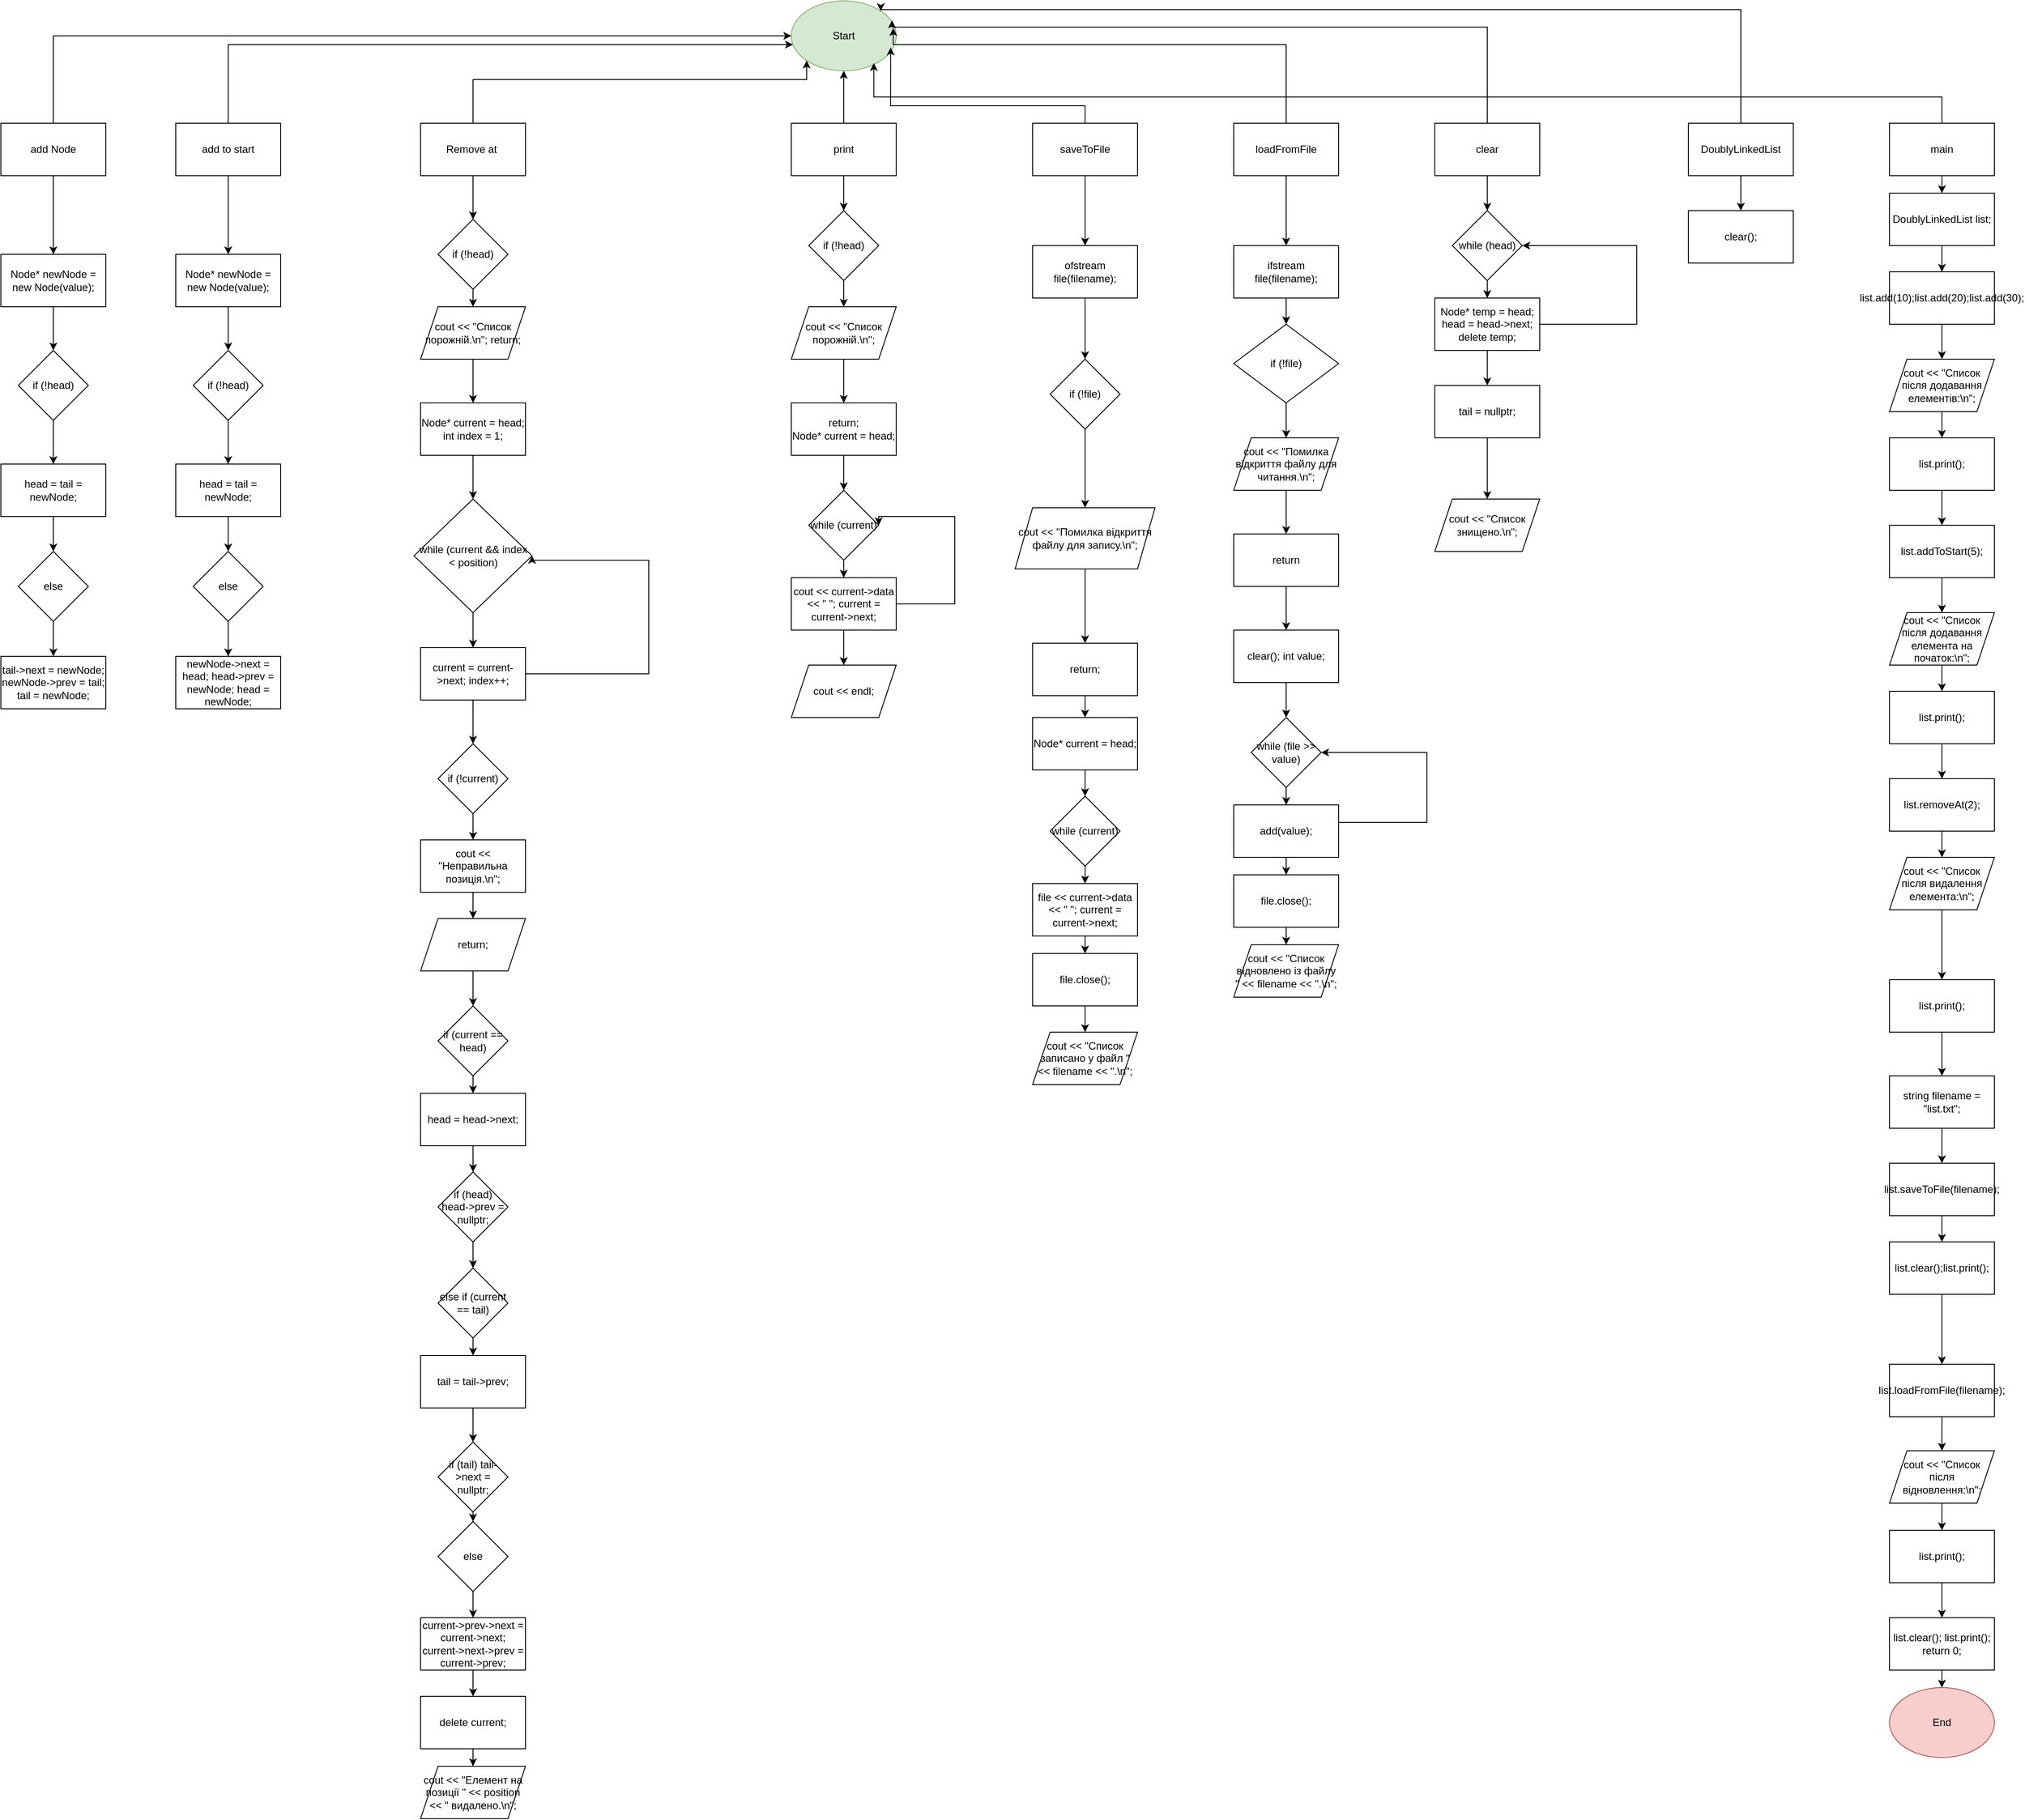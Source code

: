 <mxfile version="24.9.3">
  <diagram name="Сторінка-1" id="UqFTZzpof9U2s9OJ7_Gb">
    <mxGraphModel grid="1" page="1" gridSize="10" guides="1" tooltips="1" connect="1" arrows="1" fold="1" pageScale="1" pageWidth="827" pageHeight="1169" math="0" shadow="0">
      <root>
        <mxCell id="0" />
        <mxCell id="1" parent="0" />
        <mxCell id="x12RH8SHtcMwsiA16HWb-1" value="Start" style="ellipse;whiteSpace=wrap;html=1;fillColor=#d5e8d4;strokeColor=#82b366;" vertex="1" parent="1">
          <mxGeometry x="354" y="-5820" width="120" height="80" as="geometry" />
        </mxCell>
        <mxCell id="x12RH8SHtcMwsiA16HWb-3" style="edgeStyle=orthogonalEdgeStyle;rounded=0;orthogonalLoop=1;jettySize=auto;html=1;" edge="1" parent="1" source="x12RH8SHtcMwsiA16HWb-2" target="x12RH8SHtcMwsiA16HWb-4">
          <mxGeometry relative="1" as="geometry">
            <mxPoint x="-490" y="-5500" as="targetPoint" />
          </mxGeometry>
        </mxCell>
        <mxCell id="x12RH8SHtcMwsiA16HWb-182" style="edgeStyle=orthogonalEdgeStyle;rounded=0;orthogonalLoop=1;jettySize=auto;html=1;entryX=0;entryY=0.5;entryDx=0;entryDy=0;" edge="1" parent="1" source="x12RH8SHtcMwsiA16HWb-2" target="x12RH8SHtcMwsiA16HWb-1">
          <mxGeometry relative="1" as="geometry">
            <Array as="points">
              <mxPoint x="-490" y="-5780" />
            </Array>
          </mxGeometry>
        </mxCell>
        <mxCell id="x12RH8SHtcMwsiA16HWb-2" value="add Node" style="rounded=0;whiteSpace=wrap;html=1;" vertex="1" parent="1">
          <mxGeometry x="-550" y="-5680" width="120" height="60" as="geometry" />
        </mxCell>
        <mxCell id="x12RH8SHtcMwsiA16HWb-5" style="edgeStyle=orthogonalEdgeStyle;rounded=0;orthogonalLoop=1;jettySize=auto;html=1;" edge="1" parent="1" source="x12RH8SHtcMwsiA16HWb-4" target="x12RH8SHtcMwsiA16HWb-23">
          <mxGeometry relative="1" as="geometry">
            <mxPoint x="-490" y="-5380" as="targetPoint" />
          </mxGeometry>
        </mxCell>
        <mxCell id="x12RH8SHtcMwsiA16HWb-4" value="Node* newNode = new Node(value);" style="rounded=0;whiteSpace=wrap;html=1;" vertex="1" parent="1">
          <mxGeometry x="-550" y="-5530" width="120" height="60" as="geometry" />
        </mxCell>
        <mxCell id="x12RH8SHtcMwsiA16HWb-7" style="edgeStyle=orthogonalEdgeStyle;rounded=0;orthogonalLoop=1;jettySize=auto;html=1;exitX=0.5;exitY=1;exitDx=0;exitDy=0;" edge="1" parent="1" source="x12RH8SHtcMwsiA16HWb-23" target="x12RH8SHtcMwsiA16HWb-8">
          <mxGeometry relative="1" as="geometry">
            <mxPoint x="-490" y="-5230" as="targetPoint" />
            <mxPoint x="-490" y="-5320" as="sourcePoint" />
          </mxGeometry>
        </mxCell>
        <mxCell id="x12RH8SHtcMwsiA16HWb-26" style="edgeStyle=orthogonalEdgeStyle;rounded=0;orthogonalLoop=1;jettySize=auto;html=1;" edge="1" parent="1" source="x12RH8SHtcMwsiA16HWb-8" target="x12RH8SHtcMwsiA16HWb-27">
          <mxGeometry relative="1" as="geometry">
            <mxPoint x="-490" y="-5180" as="targetPoint" />
          </mxGeometry>
        </mxCell>
        <mxCell id="x12RH8SHtcMwsiA16HWb-8" value="head = tail = newNode;" style="rounded=0;whiteSpace=wrap;html=1;" vertex="1" parent="1">
          <mxGeometry x="-550" y="-5290" width="120" height="60" as="geometry" />
        </mxCell>
        <mxCell id="x12RH8SHtcMwsiA16HWb-10" style="edgeStyle=orthogonalEdgeStyle;rounded=0;orthogonalLoop=1;jettySize=auto;html=1;" edge="1" parent="1" source="x12RH8SHtcMwsiA16HWb-9" target="x12RH8SHtcMwsiA16HWb-11">
          <mxGeometry relative="1" as="geometry">
            <mxPoint x="-290" y="-5530" as="targetPoint" />
          </mxGeometry>
        </mxCell>
        <mxCell id="x12RH8SHtcMwsiA16HWb-183" style="edgeStyle=orthogonalEdgeStyle;rounded=0;orthogonalLoop=1;jettySize=auto;html=1;" edge="1" parent="1" source="x12RH8SHtcMwsiA16HWb-9" target="x12RH8SHtcMwsiA16HWb-1">
          <mxGeometry relative="1" as="geometry">
            <Array as="points">
              <mxPoint x="-290" y="-5770" />
            </Array>
          </mxGeometry>
        </mxCell>
        <mxCell id="x12RH8SHtcMwsiA16HWb-9" value="add to start" style="rounded=0;whiteSpace=wrap;html=1;" vertex="1" parent="1">
          <mxGeometry x="-350" y="-5680" width="120" height="60" as="geometry" />
        </mxCell>
        <mxCell id="x12RH8SHtcMwsiA16HWb-36" style="edgeStyle=orthogonalEdgeStyle;rounded=0;orthogonalLoop=1;jettySize=auto;html=1;entryX=0.5;entryY=0;entryDx=0;entryDy=0;" edge="1" parent="1" source="x12RH8SHtcMwsiA16HWb-11" target="x12RH8SHtcMwsiA16HWb-33">
          <mxGeometry relative="1" as="geometry" />
        </mxCell>
        <mxCell id="x12RH8SHtcMwsiA16HWb-11" value="Node* newNode = new Node(value);" style="rounded=0;whiteSpace=wrap;html=1;" vertex="1" parent="1">
          <mxGeometry x="-350" y="-5530" width="120" height="60" as="geometry" />
        </mxCell>
        <mxCell id="x12RH8SHtcMwsiA16HWb-38" style="edgeStyle=orthogonalEdgeStyle;rounded=0;orthogonalLoop=1;jettySize=auto;html=1;" edge="1" parent="1" source="x12RH8SHtcMwsiA16HWb-16" target="x12RH8SHtcMwsiA16HWb-39">
          <mxGeometry relative="1" as="geometry">
            <mxPoint x="-10" y="-5570" as="targetPoint" />
          </mxGeometry>
        </mxCell>
        <mxCell id="x12RH8SHtcMwsiA16HWb-184" style="edgeStyle=orthogonalEdgeStyle;rounded=0;orthogonalLoop=1;jettySize=auto;html=1;entryX=0;entryY=1;entryDx=0;entryDy=0;" edge="1" parent="1" source="x12RH8SHtcMwsiA16HWb-16" target="x12RH8SHtcMwsiA16HWb-1">
          <mxGeometry relative="1" as="geometry">
            <Array as="points">
              <mxPoint x="-10" y="-5730" />
              <mxPoint x="372" y="-5730" />
            </Array>
          </mxGeometry>
        </mxCell>
        <mxCell id="x12RH8SHtcMwsiA16HWb-16" value="Remove at&amp;nbsp;" style="rounded=0;whiteSpace=wrap;html=1;" vertex="1" parent="1">
          <mxGeometry x="-70" y="-5680" width="120" height="60" as="geometry" />
        </mxCell>
        <mxCell id="x12RH8SHtcMwsiA16HWb-23" value="if (!head)" style="rhombus;whiteSpace=wrap;html=1;" vertex="1" parent="1">
          <mxGeometry x="-530" y="-5420" width="80" height="80" as="geometry" />
        </mxCell>
        <mxCell id="x12RH8SHtcMwsiA16HWb-28" style="edgeStyle=orthogonalEdgeStyle;rounded=0;orthogonalLoop=1;jettySize=auto;html=1;" edge="1" parent="1" source="x12RH8SHtcMwsiA16HWb-27" target="x12RH8SHtcMwsiA16HWb-29">
          <mxGeometry relative="1" as="geometry">
            <mxPoint x="-490" y="-5060" as="targetPoint" />
          </mxGeometry>
        </mxCell>
        <mxCell id="x12RH8SHtcMwsiA16HWb-27" value="else" style="rhombus;whiteSpace=wrap;html=1;" vertex="1" parent="1">
          <mxGeometry x="-530" y="-5190" width="80" height="80" as="geometry" />
        </mxCell>
        <mxCell id="x12RH8SHtcMwsiA16HWb-29" value="tail-&gt;next = newNode; newNode-&gt;prev = tail; tail = newNode;" style="rounded=0;whiteSpace=wrap;html=1;" vertex="1" parent="1">
          <mxGeometry x="-550" y="-5070" width="120" height="60" as="geometry" />
        </mxCell>
        <mxCell id="x12RH8SHtcMwsiA16HWb-30" style="edgeStyle=orthogonalEdgeStyle;rounded=0;orthogonalLoop=1;jettySize=auto;html=1;exitX=0.5;exitY=1;exitDx=0;exitDy=0;" edge="1" parent="1" source="x12RH8SHtcMwsiA16HWb-33" target="x12RH8SHtcMwsiA16HWb-32">
          <mxGeometry relative="1" as="geometry">
            <mxPoint x="-290" y="-5230" as="targetPoint" />
            <mxPoint x="-290" y="-5320" as="sourcePoint" />
          </mxGeometry>
        </mxCell>
        <mxCell id="x12RH8SHtcMwsiA16HWb-31" style="edgeStyle=orthogonalEdgeStyle;rounded=0;orthogonalLoop=1;jettySize=auto;html=1;" edge="1" parent="1" source="x12RH8SHtcMwsiA16HWb-32" target="x12RH8SHtcMwsiA16HWb-35">
          <mxGeometry relative="1" as="geometry">
            <mxPoint x="-290" y="-5180" as="targetPoint" />
          </mxGeometry>
        </mxCell>
        <mxCell id="x12RH8SHtcMwsiA16HWb-32" value="head = tail = newNode;" style="rounded=0;whiteSpace=wrap;html=1;" vertex="1" parent="1">
          <mxGeometry x="-350" y="-5290" width="120" height="60" as="geometry" />
        </mxCell>
        <mxCell id="x12RH8SHtcMwsiA16HWb-33" value="if (!head)" style="rhombus;whiteSpace=wrap;html=1;" vertex="1" parent="1">
          <mxGeometry x="-330" y="-5420" width="80" height="80" as="geometry" />
        </mxCell>
        <mxCell id="x12RH8SHtcMwsiA16HWb-34" style="edgeStyle=orthogonalEdgeStyle;rounded=0;orthogonalLoop=1;jettySize=auto;html=1;" edge="1" parent="1" source="x12RH8SHtcMwsiA16HWb-35" target="x12RH8SHtcMwsiA16HWb-37">
          <mxGeometry relative="1" as="geometry">
            <mxPoint x="-290" y="-5070" as="targetPoint" />
          </mxGeometry>
        </mxCell>
        <mxCell id="x12RH8SHtcMwsiA16HWb-35" value="else" style="rhombus;whiteSpace=wrap;html=1;" vertex="1" parent="1">
          <mxGeometry x="-330" y="-5190" width="80" height="80" as="geometry" />
        </mxCell>
        <mxCell id="x12RH8SHtcMwsiA16HWb-37" value="newNode-&gt;next = head; head-&gt;prev = newNode; head = newNode;" style="rounded=0;whiteSpace=wrap;html=1;" vertex="1" parent="1">
          <mxGeometry x="-350" y="-5070" width="120" height="60" as="geometry" />
        </mxCell>
        <mxCell id="x12RH8SHtcMwsiA16HWb-40" style="edgeStyle=orthogonalEdgeStyle;rounded=0;orthogonalLoop=1;jettySize=auto;html=1;" edge="1" parent="1" source="x12RH8SHtcMwsiA16HWb-39" target="x12RH8SHtcMwsiA16HWb-41">
          <mxGeometry relative="1" as="geometry">
            <mxPoint x="-10" y="-5450" as="targetPoint" />
          </mxGeometry>
        </mxCell>
        <mxCell id="x12RH8SHtcMwsiA16HWb-39" value="if (!head)" style="rhombus;whiteSpace=wrap;html=1;" vertex="1" parent="1">
          <mxGeometry x="-50" y="-5570" width="80" height="80" as="geometry" />
        </mxCell>
        <mxCell id="x12RH8SHtcMwsiA16HWb-42" style="edgeStyle=orthogonalEdgeStyle;rounded=0;orthogonalLoop=1;jettySize=auto;html=1;" edge="1" parent="1" source="x12RH8SHtcMwsiA16HWb-41" target="x12RH8SHtcMwsiA16HWb-43">
          <mxGeometry relative="1" as="geometry">
            <mxPoint x="-10" y="-5330" as="targetPoint" />
          </mxGeometry>
        </mxCell>
        <mxCell id="x12RH8SHtcMwsiA16HWb-41" value="cout &lt;&lt; &quot;Список порожній.\n&quot;; return;" style="rounded=0;whiteSpace=wrap;html=1;shape=parallelogram;perimeter=parallelogramPerimeter;fixedSize=1;" vertex="1" parent="1">
          <mxGeometry x="-70" y="-5470" width="120" height="60" as="geometry" />
        </mxCell>
        <mxCell id="x12RH8SHtcMwsiA16HWb-44" style="edgeStyle=orthogonalEdgeStyle;rounded=0;orthogonalLoop=1;jettySize=auto;html=1;" edge="1" parent="1" source="x12RH8SHtcMwsiA16HWb-43" target="x12RH8SHtcMwsiA16HWb-45">
          <mxGeometry relative="1" as="geometry">
            <mxPoint x="-10" y="-5240" as="targetPoint" />
          </mxGeometry>
        </mxCell>
        <mxCell id="x12RH8SHtcMwsiA16HWb-43" value="Node* current = head; int index = 1;" style="rounded=0;whiteSpace=wrap;html=1;" vertex="1" parent="1">
          <mxGeometry x="-70" y="-5360" width="120" height="60" as="geometry" />
        </mxCell>
        <mxCell id="x12RH8SHtcMwsiA16HWb-46" style="edgeStyle=orthogonalEdgeStyle;rounded=0;orthogonalLoop=1;jettySize=auto;html=1;" edge="1" parent="1" source="x12RH8SHtcMwsiA16HWb-45" target="x12RH8SHtcMwsiA16HWb-47">
          <mxGeometry relative="1" as="geometry">
            <mxPoint x="-10" y="-5050" as="targetPoint" />
          </mxGeometry>
        </mxCell>
        <mxCell id="x12RH8SHtcMwsiA16HWb-45" value="while (current &amp;&amp; index &lt; position)" style="rhombus;whiteSpace=wrap;html=1;" vertex="1" parent="1">
          <mxGeometry x="-77.5" y="-5250" width="135" height="130" as="geometry" />
        </mxCell>
        <mxCell id="x12RH8SHtcMwsiA16HWb-49" style="edgeStyle=orthogonalEdgeStyle;rounded=0;orthogonalLoop=1;jettySize=auto;html=1;entryX=1;entryY=0.5;entryDx=0;entryDy=0;" edge="1" parent="1" source="x12RH8SHtcMwsiA16HWb-47" target="x12RH8SHtcMwsiA16HWb-45">
          <mxGeometry relative="1" as="geometry">
            <mxPoint x="190" y="-5180" as="targetPoint" />
            <Array as="points">
              <mxPoint x="191" y="-5050" />
              <mxPoint x="191" y="-5180" />
              <mxPoint x="58" y="-5180" />
            </Array>
          </mxGeometry>
        </mxCell>
        <mxCell id="x12RH8SHtcMwsiA16HWb-50" style="edgeStyle=orthogonalEdgeStyle;rounded=0;orthogonalLoop=1;jettySize=auto;html=1;" edge="1" parent="1" source="x12RH8SHtcMwsiA16HWb-47" target="x12RH8SHtcMwsiA16HWb-51">
          <mxGeometry relative="1" as="geometry">
            <mxPoint x="-10" y="-4930" as="targetPoint" />
          </mxGeometry>
        </mxCell>
        <mxCell id="x12RH8SHtcMwsiA16HWb-47" value="current = current-&gt;next; index++;" style="rounded=0;whiteSpace=wrap;html=1;" vertex="1" parent="1">
          <mxGeometry x="-70" y="-5080" width="120" height="60" as="geometry" />
        </mxCell>
        <mxCell id="x12RH8SHtcMwsiA16HWb-52" style="edgeStyle=orthogonalEdgeStyle;rounded=0;orthogonalLoop=1;jettySize=auto;html=1;" edge="1" parent="1" source="x12RH8SHtcMwsiA16HWb-51" target="x12RH8SHtcMwsiA16HWb-53">
          <mxGeometry relative="1" as="geometry">
            <mxPoint x="-10" y="-4830" as="targetPoint" />
          </mxGeometry>
        </mxCell>
        <mxCell id="x12RH8SHtcMwsiA16HWb-51" value="if (!current)" style="rhombus;whiteSpace=wrap;html=1;" vertex="1" parent="1">
          <mxGeometry x="-50" y="-4970" width="80" height="80" as="geometry" />
        </mxCell>
        <mxCell id="x12RH8SHtcMwsiA16HWb-54" style="edgeStyle=orthogonalEdgeStyle;rounded=0;orthogonalLoop=1;jettySize=auto;html=1;" edge="1" parent="1" source="x12RH8SHtcMwsiA16HWb-53" target="x12RH8SHtcMwsiA16HWb-55">
          <mxGeometry relative="1" as="geometry">
            <mxPoint x="-10" y="-4740" as="targetPoint" />
          </mxGeometry>
        </mxCell>
        <mxCell id="x12RH8SHtcMwsiA16HWb-53" value="cout &lt;&lt; &quot;Неправильна позиція.\n&quot;;" style="rounded=0;whiteSpace=wrap;html=1;" vertex="1" parent="1">
          <mxGeometry x="-70" y="-4860" width="120" height="60" as="geometry" />
        </mxCell>
        <mxCell id="x12RH8SHtcMwsiA16HWb-56" style="edgeStyle=orthogonalEdgeStyle;rounded=0;orthogonalLoop=1;jettySize=auto;html=1;" edge="1" parent="1" source="x12RH8SHtcMwsiA16HWb-55" target="x12RH8SHtcMwsiA16HWb-57">
          <mxGeometry relative="1" as="geometry">
            <mxPoint x="-10" y="-4650" as="targetPoint" />
          </mxGeometry>
        </mxCell>
        <mxCell id="x12RH8SHtcMwsiA16HWb-55" value="return;" style="shape=parallelogram;perimeter=parallelogramPerimeter;whiteSpace=wrap;html=1;fixedSize=1;" vertex="1" parent="1">
          <mxGeometry x="-70" y="-4770" width="120" height="60" as="geometry" />
        </mxCell>
        <mxCell id="x12RH8SHtcMwsiA16HWb-58" style="edgeStyle=orthogonalEdgeStyle;rounded=0;orthogonalLoop=1;jettySize=auto;html=1;" edge="1" parent="1" source="x12RH8SHtcMwsiA16HWb-57" target="x12RH8SHtcMwsiA16HWb-59">
          <mxGeometry relative="1" as="geometry">
            <mxPoint x="-10" y="-4540" as="targetPoint" />
          </mxGeometry>
        </mxCell>
        <mxCell id="x12RH8SHtcMwsiA16HWb-57" value="if (current == head)" style="rhombus;whiteSpace=wrap;html=1;" vertex="1" parent="1">
          <mxGeometry x="-50" y="-4670" width="80" height="80" as="geometry" />
        </mxCell>
        <mxCell id="x12RH8SHtcMwsiA16HWb-60" style="edgeStyle=orthogonalEdgeStyle;rounded=0;orthogonalLoop=1;jettySize=auto;html=1;" edge="1" parent="1" source="x12RH8SHtcMwsiA16HWb-59" target="x12RH8SHtcMwsiA16HWb-61">
          <mxGeometry relative="1" as="geometry">
            <mxPoint x="-10" y="-4440" as="targetPoint" />
          </mxGeometry>
        </mxCell>
        <mxCell id="x12RH8SHtcMwsiA16HWb-59" value="head = head-&gt;next;" style="rounded=0;whiteSpace=wrap;html=1;" vertex="1" parent="1">
          <mxGeometry x="-70" y="-4570" width="120" height="60" as="geometry" />
        </mxCell>
        <mxCell id="x12RH8SHtcMwsiA16HWb-62" style="edgeStyle=orthogonalEdgeStyle;rounded=0;orthogonalLoop=1;jettySize=auto;html=1;" edge="1" parent="1" source="x12RH8SHtcMwsiA16HWb-61" target="x12RH8SHtcMwsiA16HWb-63">
          <mxGeometry relative="1" as="geometry">
            <mxPoint x="-10" y="-4350" as="targetPoint" />
          </mxGeometry>
        </mxCell>
        <mxCell id="x12RH8SHtcMwsiA16HWb-61" value="if (head) head-&gt;prev = nullptr;" style="rhombus;whiteSpace=wrap;html=1;" vertex="1" parent="1">
          <mxGeometry x="-50" y="-4480" width="80" height="80" as="geometry" />
        </mxCell>
        <mxCell id="x12RH8SHtcMwsiA16HWb-64" style="edgeStyle=orthogonalEdgeStyle;rounded=0;orthogonalLoop=1;jettySize=auto;html=1;" edge="1" parent="1" source="x12RH8SHtcMwsiA16HWb-63" target="x12RH8SHtcMwsiA16HWb-65">
          <mxGeometry relative="1" as="geometry">
            <mxPoint x="-10" y="-4240" as="targetPoint" />
          </mxGeometry>
        </mxCell>
        <mxCell id="x12RH8SHtcMwsiA16HWb-63" value="else if (current == tail)" style="rhombus;whiteSpace=wrap;html=1;" vertex="1" parent="1">
          <mxGeometry x="-50" y="-4370" width="80" height="80" as="geometry" />
        </mxCell>
        <mxCell id="x12RH8SHtcMwsiA16HWb-66" style="edgeStyle=orthogonalEdgeStyle;rounded=0;orthogonalLoop=1;jettySize=auto;html=1;" edge="1" parent="1" source="x12RH8SHtcMwsiA16HWb-65" target="x12RH8SHtcMwsiA16HWb-67">
          <mxGeometry relative="1" as="geometry">
            <mxPoint x="-10" y="-4160" as="targetPoint" />
          </mxGeometry>
        </mxCell>
        <mxCell id="x12RH8SHtcMwsiA16HWb-65" value="tail = tail-&gt;prev;" style="rounded=0;whiteSpace=wrap;html=1;" vertex="1" parent="1">
          <mxGeometry x="-70" y="-4270" width="120" height="60" as="geometry" />
        </mxCell>
        <mxCell id="x12RH8SHtcMwsiA16HWb-68" style="edgeStyle=orthogonalEdgeStyle;rounded=0;orthogonalLoop=1;jettySize=auto;html=1;" edge="1" parent="1" source="x12RH8SHtcMwsiA16HWb-67" target="x12RH8SHtcMwsiA16HWb-69">
          <mxGeometry relative="1" as="geometry">
            <mxPoint x="-10" y="-4040" as="targetPoint" />
          </mxGeometry>
        </mxCell>
        <mxCell id="x12RH8SHtcMwsiA16HWb-67" value="if (tail) tail-&gt;next = nullptr;" style="rhombus;whiteSpace=wrap;html=1;" vertex="1" parent="1">
          <mxGeometry x="-50" y="-4171" width="80" height="80" as="geometry" />
        </mxCell>
        <mxCell id="x12RH8SHtcMwsiA16HWb-70" style="edgeStyle=orthogonalEdgeStyle;rounded=0;orthogonalLoop=1;jettySize=auto;html=1;" edge="1" parent="1" source="x12RH8SHtcMwsiA16HWb-69" target="x12RH8SHtcMwsiA16HWb-71">
          <mxGeometry relative="1" as="geometry">
            <mxPoint x="-10" y="-3960" as="targetPoint" />
          </mxGeometry>
        </mxCell>
        <mxCell id="x12RH8SHtcMwsiA16HWb-69" value="else" style="rhombus;whiteSpace=wrap;html=1;" vertex="1" parent="1">
          <mxGeometry x="-50" y="-4080" width="80" height="80" as="geometry" />
        </mxCell>
        <mxCell id="x12RH8SHtcMwsiA16HWb-72" style="edgeStyle=orthogonalEdgeStyle;rounded=0;orthogonalLoop=1;jettySize=auto;html=1;" edge="1" parent="1" source="x12RH8SHtcMwsiA16HWb-71" target="x12RH8SHtcMwsiA16HWb-73">
          <mxGeometry relative="1" as="geometry">
            <mxPoint x="-10" y="-3870" as="targetPoint" />
          </mxGeometry>
        </mxCell>
        <mxCell id="x12RH8SHtcMwsiA16HWb-71" value="current-&gt;prev-&gt;next = current-&gt;next; current-&gt;next-&gt;prev = current-&gt;prev;" style="rounded=0;whiteSpace=wrap;html=1;" vertex="1" parent="1">
          <mxGeometry x="-70" y="-3970" width="120" height="60" as="geometry" />
        </mxCell>
        <mxCell id="x12RH8SHtcMwsiA16HWb-74" style="edgeStyle=orthogonalEdgeStyle;rounded=0;orthogonalLoop=1;jettySize=auto;html=1;" edge="1" parent="1" source="x12RH8SHtcMwsiA16HWb-73" target="x12RH8SHtcMwsiA16HWb-75">
          <mxGeometry relative="1" as="geometry">
            <mxPoint x="-10" y="-3770" as="targetPoint" />
          </mxGeometry>
        </mxCell>
        <mxCell id="x12RH8SHtcMwsiA16HWb-73" value="delete current;" style="rounded=0;whiteSpace=wrap;html=1;" vertex="1" parent="1">
          <mxGeometry x="-70" y="-3880" width="120" height="60" as="geometry" />
        </mxCell>
        <mxCell id="x12RH8SHtcMwsiA16HWb-75" value="cout &lt;&lt; &quot;Елемент на позиції &quot; &lt;&lt; position &lt;&lt; &quot; видалено.\n&quot;;" style="shape=parallelogram;perimeter=parallelogramPerimeter;whiteSpace=wrap;html=1;fixedSize=1;" vertex="1" parent="1">
          <mxGeometry x="-70" y="-3800" width="120" height="60" as="geometry" />
        </mxCell>
        <mxCell id="x12RH8SHtcMwsiA16HWb-77" style="edgeStyle=orthogonalEdgeStyle;rounded=0;orthogonalLoop=1;jettySize=auto;html=1;" edge="1" parent="1" source="x12RH8SHtcMwsiA16HWb-76" target="x12RH8SHtcMwsiA16HWb-78">
          <mxGeometry relative="1" as="geometry">
            <mxPoint x="414" y="-5570" as="targetPoint" />
          </mxGeometry>
        </mxCell>
        <mxCell id="x12RH8SHtcMwsiA16HWb-185" style="edgeStyle=orthogonalEdgeStyle;rounded=0;orthogonalLoop=1;jettySize=auto;html=1;entryX=0.5;entryY=1;entryDx=0;entryDy=0;" edge="1" parent="1" source="x12RH8SHtcMwsiA16HWb-76" target="x12RH8SHtcMwsiA16HWb-1">
          <mxGeometry relative="1" as="geometry" />
        </mxCell>
        <mxCell id="x12RH8SHtcMwsiA16HWb-76" value="print" style="rounded=0;whiteSpace=wrap;html=1;" vertex="1" parent="1">
          <mxGeometry x="354" y="-5680" width="120" height="60" as="geometry" />
        </mxCell>
        <mxCell id="x12RH8SHtcMwsiA16HWb-79" style="edgeStyle=orthogonalEdgeStyle;rounded=0;orthogonalLoop=1;jettySize=auto;html=1;" edge="1" parent="1" source="x12RH8SHtcMwsiA16HWb-78" target="x12RH8SHtcMwsiA16HWb-80">
          <mxGeometry relative="1" as="geometry">
            <mxPoint x="414.0" y="-5450" as="targetPoint" />
          </mxGeometry>
        </mxCell>
        <mxCell id="x12RH8SHtcMwsiA16HWb-78" value="if (!head)" style="rhombus;whiteSpace=wrap;html=1;" vertex="1" parent="1">
          <mxGeometry x="374.0" y="-5580" width="80" height="80" as="geometry" />
        </mxCell>
        <mxCell id="x12RH8SHtcMwsiA16HWb-81" style="edgeStyle=orthogonalEdgeStyle;rounded=0;orthogonalLoop=1;jettySize=auto;html=1;" edge="1" parent="1" source="x12RH8SHtcMwsiA16HWb-80" target="x12RH8SHtcMwsiA16HWb-82">
          <mxGeometry relative="1" as="geometry">
            <mxPoint x="414.0" y="-5350" as="targetPoint" />
          </mxGeometry>
        </mxCell>
        <mxCell id="x12RH8SHtcMwsiA16HWb-80" value="cout &lt;&lt; &quot;Список порожній.\n&quot;;" style="rounded=0;whiteSpace=wrap;html=1;shape=parallelogram;perimeter=parallelogramPerimeter;fixedSize=1;" vertex="1" parent="1">
          <mxGeometry x="354.0" y="-5470" width="120" height="60" as="geometry" />
        </mxCell>
        <mxCell id="x12RH8SHtcMwsiA16HWb-83" style="edgeStyle=orthogonalEdgeStyle;rounded=0;orthogonalLoop=1;jettySize=auto;html=1;" edge="1" parent="1" source="x12RH8SHtcMwsiA16HWb-82" target="x12RH8SHtcMwsiA16HWb-84">
          <mxGeometry relative="1" as="geometry">
            <mxPoint x="414.0" y="-5220" as="targetPoint" />
          </mxGeometry>
        </mxCell>
        <mxCell id="x12RH8SHtcMwsiA16HWb-82" value="return;&lt;div&gt;Node* current = head;&lt;/div&gt;" style="rounded=0;whiteSpace=wrap;html=1;" vertex="1" parent="1">
          <mxGeometry x="354.0" y="-5360" width="120" height="60" as="geometry" />
        </mxCell>
        <mxCell id="x12RH8SHtcMwsiA16HWb-85" style="edgeStyle=orthogonalEdgeStyle;rounded=0;orthogonalLoop=1;jettySize=auto;html=1;" edge="1" parent="1" source="x12RH8SHtcMwsiA16HWb-84" target="x12RH8SHtcMwsiA16HWb-86">
          <mxGeometry relative="1" as="geometry">
            <mxPoint x="414.0" y="-5130" as="targetPoint" />
          </mxGeometry>
        </mxCell>
        <mxCell id="x12RH8SHtcMwsiA16HWb-84" value="while (current)" style="rhombus;whiteSpace=wrap;html=1;" vertex="1" parent="1">
          <mxGeometry x="374.0" y="-5260" width="80" height="80" as="geometry" />
        </mxCell>
        <mxCell id="x12RH8SHtcMwsiA16HWb-87" style="edgeStyle=orthogonalEdgeStyle;rounded=0;orthogonalLoop=1;jettySize=auto;html=1;" edge="1" parent="1" source="x12RH8SHtcMwsiA16HWb-86" target="x12RH8SHtcMwsiA16HWb-88">
          <mxGeometry relative="1" as="geometry">
            <mxPoint x="414.0" y="-5050" as="targetPoint" />
          </mxGeometry>
        </mxCell>
        <mxCell id="x12RH8SHtcMwsiA16HWb-89" style="edgeStyle=orthogonalEdgeStyle;rounded=0;orthogonalLoop=1;jettySize=auto;html=1;entryX=1;entryY=0.5;entryDx=0;entryDy=0;" edge="1" parent="1" source="x12RH8SHtcMwsiA16HWb-86" target="x12RH8SHtcMwsiA16HWb-84">
          <mxGeometry relative="1" as="geometry">
            <mxPoint x="540" y="-5230" as="targetPoint" />
            <Array as="points">
              <mxPoint x="541" y="-5130" />
              <mxPoint x="541" y="-5230" />
              <mxPoint x="454" y="-5230" />
            </Array>
          </mxGeometry>
        </mxCell>
        <mxCell id="x12RH8SHtcMwsiA16HWb-86" value="cout &lt;&lt; current-&gt;data &lt;&lt; &quot; &quot;; current = current-&gt;next;" style="rounded=0;whiteSpace=wrap;html=1;" vertex="1" parent="1">
          <mxGeometry x="354.0" y="-5160" width="120" height="60" as="geometry" />
        </mxCell>
        <mxCell id="x12RH8SHtcMwsiA16HWb-88" value="cout &lt;&lt; endl;" style="shape=parallelogram;perimeter=parallelogramPerimeter;whiteSpace=wrap;html=1;fixedSize=1;" vertex="1" parent="1">
          <mxGeometry x="354.0" y="-5060" width="120" height="60" as="geometry" />
        </mxCell>
        <mxCell id="x12RH8SHtcMwsiA16HWb-92" value="" style="edgeStyle=orthogonalEdgeStyle;rounded=0;orthogonalLoop=1;jettySize=auto;html=1;" edge="1" parent="1" source="x12RH8SHtcMwsiA16HWb-90" target="x12RH8SHtcMwsiA16HWb-91">
          <mxGeometry relative="1" as="geometry" />
        </mxCell>
        <mxCell id="x12RH8SHtcMwsiA16HWb-90" value="saveToFile" style="rounded=0;whiteSpace=wrap;html=1;" vertex="1" parent="1">
          <mxGeometry x="630" y="-5680" width="120" height="60" as="geometry" />
        </mxCell>
        <mxCell id="x12RH8SHtcMwsiA16HWb-94" value="" style="edgeStyle=orthogonalEdgeStyle;rounded=0;orthogonalLoop=1;jettySize=auto;html=1;" edge="1" parent="1" source="x12RH8SHtcMwsiA16HWb-91" target="x12RH8SHtcMwsiA16HWb-93">
          <mxGeometry relative="1" as="geometry" />
        </mxCell>
        <mxCell id="x12RH8SHtcMwsiA16HWb-91" value="ofstream file(filename);" style="whiteSpace=wrap;html=1;rounded=0;" vertex="1" parent="1">
          <mxGeometry x="630" y="-5540" width="120" height="60" as="geometry" />
        </mxCell>
        <mxCell id="x12RH8SHtcMwsiA16HWb-96" value="" style="edgeStyle=orthogonalEdgeStyle;rounded=0;orthogonalLoop=1;jettySize=auto;html=1;" edge="1" parent="1" source="x12RH8SHtcMwsiA16HWb-93" target="x12RH8SHtcMwsiA16HWb-95">
          <mxGeometry relative="1" as="geometry" />
        </mxCell>
        <mxCell id="x12RH8SHtcMwsiA16HWb-93" value="if (!file)" style="rhombus;whiteSpace=wrap;html=1;rounded=0;" vertex="1" parent="1">
          <mxGeometry x="650" y="-5410" width="80" height="80" as="geometry" />
        </mxCell>
        <mxCell id="x12RH8SHtcMwsiA16HWb-98" value="" style="edgeStyle=orthogonalEdgeStyle;rounded=0;orthogonalLoop=1;jettySize=auto;html=1;" edge="1" parent="1" source="x12RH8SHtcMwsiA16HWb-95" target="x12RH8SHtcMwsiA16HWb-97">
          <mxGeometry relative="1" as="geometry" />
        </mxCell>
        <mxCell id="x12RH8SHtcMwsiA16HWb-95" value="cout &lt;&lt; &quot;Помилка відкриття файлу для запису.\n&quot;;" style="shape=parallelogram;perimeter=parallelogramPerimeter;whiteSpace=wrap;html=1;fixedSize=1;rounded=0;" vertex="1" parent="1">
          <mxGeometry x="610" y="-5240" width="160" height="70" as="geometry" />
        </mxCell>
        <mxCell id="x12RH8SHtcMwsiA16HWb-99" style="edgeStyle=orthogonalEdgeStyle;rounded=0;orthogonalLoop=1;jettySize=auto;html=1;" edge="1" parent="1" source="x12RH8SHtcMwsiA16HWb-97" target="x12RH8SHtcMwsiA16HWb-100">
          <mxGeometry relative="1" as="geometry">
            <mxPoint x="690" y="-4970" as="targetPoint" />
          </mxGeometry>
        </mxCell>
        <mxCell id="x12RH8SHtcMwsiA16HWb-97" value="return;" style="whiteSpace=wrap;html=1;rounded=0;" vertex="1" parent="1">
          <mxGeometry x="630" y="-5085" width="120" height="60" as="geometry" />
        </mxCell>
        <mxCell id="x12RH8SHtcMwsiA16HWb-101" style="edgeStyle=orthogonalEdgeStyle;rounded=0;orthogonalLoop=1;jettySize=auto;html=1;" edge="1" parent="1" source="x12RH8SHtcMwsiA16HWb-100" target="x12RH8SHtcMwsiA16HWb-102">
          <mxGeometry relative="1" as="geometry">
            <mxPoint x="690" y="-4900" as="targetPoint" />
          </mxGeometry>
        </mxCell>
        <mxCell id="x12RH8SHtcMwsiA16HWb-100" value="Node* current = head;" style="rounded=0;whiteSpace=wrap;html=1;" vertex="1" parent="1">
          <mxGeometry x="630" y="-5000" width="120" height="60" as="geometry" />
        </mxCell>
        <mxCell id="x12RH8SHtcMwsiA16HWb-103" style="edgeStyle=orthogonalEdgeStyle;rounded=0;orthogonalLoop=1;jettySize=auto;html=1;" edge="1" parent="1" source="x12RH8SHtcMwsiA16HWb-102" target="x12RH8SHtcMwsiA16HWb-104">
          <mxGeometry relative="1" as="geometry">
            <mxPoint x="690" y="-4780" as="targetPoint" />
          </mxGeometry>
        </mxCell>
        <mxCell id="x12RH8SHtcMwsiA16HWb-102" value="while (current)" style="rhombus;whiteSpace=wrap;html=1;" vertex="1" parent="1">
          <mxGeometry x="650" y="-4910" width="80" height="80" as="geometry" />
        </mxCell>
        <mxCell id="x12RH8SHtcMwsiA16HWb-105" style="edgeStyle=orthogonalEdgeStyle;rounded=0;orthogonalLoop=1;jettySize=auto;html=1;" edge="1" parent="1" source="x12RH8SHtcMwsiA16HWb-104" target="x12RH8SHtcMwsiA16HWb-106">
          <mxGeometry relative="1" as="geometry">
            <mxPoint x="690" y="-4700" as="targetPoint" />
          </mxGeometry>
        </mxCell>
        <mxCell id="x12RH8SHtcMwsiA16HWb-104" value="file &lt;&lt; current-&gt;data &lt;&lt; &quot; &quot;; current = current-&gt;next;" style="rounded=0;whiteSpace=wrap;html=1;" vertex="1" parent="1">
          <mxGeometry x="630" y="-4810" width="120" height="60" as="geometry" />
        </mxCell>
        <mxCell id="x12RH8SHtcMwsiA16HWb-107" style="edgeStyle=orthogonalEdgeStyle;rounded=0;orthogonalLoop=1;jettySize=auto;html=1;" edge="1" parent="1" source="x12RH8SHtcMwsiA16HWb-106" target="x12RH8SHtcMwsiA16HWb-108">
          <mxGeometry relative="1" as="geometry">
            <mxPoint x="690" y="-4630" as="targetPoint" />
          </mxGeometry>
        </mxCell>
        <UserObject label="file.close();" link="file.close();" id="x12RH8SHtcMwsiA16HWb-106">
          <mxCell style="rounded=0;whiteSpace=wrap;html=1;" vertex="1" parent="1">
            <mxGeometry x="630" y="-4730" width="120" height="60" as="geometry" />
          </mxCell>
        </UserObject>
        <mxCell id="x12RH8SHtcMwsiA16HWb-108" value="cout &lt;&lt; &quot;Список записано у файл &quot; &lt;&lt; filename &lt;&lt; &quot;.\n&quot;;" style="shape=parallelogram;perimeter=parallelogramPerimeter;whiteSpace=wrap;html=1;fixedSize=1;" vertex="1" parent="1">
          <mxGeometry x="630" y="-4640" width="120" height="60" as="geometry" />
        </mxCell>
        <mxCell id="x12RH8SHtcMwsiA16HWb-110" style="edgeStyle=orthogonalEdgeStyle;rounded=0;orthogonalLoop=1;jettySize=auto;html=1;" edge="1" parent="1" source="x12RH8SHtcMwsiA16HWb-109" target="x12RH8SHtcMwsiA16HWb-111">
          <mxGeometry relative="1" as="geometry">
            <mxPoint x="920" y="-5540" as="targetPoint" />
          </mxGeometry>
        </mxCell>
        <mxCell id="x12RH8SHtcMwsiA16HWb-109" value="loadFromFile" style="rounded=0;whiteSpace=wrap;html=1;" vertex="1" parent="1">
          <mxGeometry x="860" y="-5680" width="120" height="60" as="geometry" />
        </mxCell>
        <mxCell id="x12RH8SHtcMwsiA16HWb-112" style="edgeStyle=orthogonalEdgeStyle;rounded=0;orthogonalLoop=1;jettySize=auto;html=1;" edge="1" parent="1" source="x12RH8SHtcMwsiA16HWb-111" target="x12RH8SHtcMwsiA16HWb-113">
          <mxGeometry relative="1" as="geometry">
            <mxPoint x="920" y="-5420" as="targetPoint" />
          </mxGeometry>
        </mxCell>
        <mxCell id="x12RH8SHtcMwsiA16HWb-111" value="ifstream file(filename);" style="rounded=0;whiteSpace=wrap;html=1;" vertex="1" parent="1">
          <mxGeometry x="860" y="-5540" width="120" height="60" as="geometry" />
        </mxCell>
        <mxCell id="x12RH8SHtcMwsiA16HWb-114" style="edgeStyle=orthogonalEdgeStyle;rounded=0;orthogonalLoop=1;jettySize=auto;html=1;" edge="1" parent="1" source="x12RH8SHtcMwsiA16HWb-113" target="x12RH8SHtcMwsiA16HWb-115">
          <mxGeometry relative="1" as="geometry">
            <mxPoint x="920" y="-5290" as="targetPoint" />
          </mxGeometry>
        </mxCell>
        <mxCell id="x12RH8SHtcMwsiA16HWb-113" value="if (!file)" style="shape=rhombus;whiteSpace=wrap;html=1;fixedSize=1;perimeter=rhombusPerimeter;" vertex="1" parent="1">
          <mxGeometry x="860" y="-5450" width="120" height="90" as="geometry" />
        </mxCell>
        <mxCell id="x12RH8SHtcMwsiA16HWb-116" style="edgeStyle=orthogonalEdgeStyle;rounded=0;orthogonalLoop=1;jettySize=auto;html=1;" edge="1" parent="1" source="x12RH8SHtcMwsiA16HWb-115" target="x12RH8SHtcMwsiA16HWb-117">
          <mxGeometry relative="1" as="geometry">
            <mxPoint x="920" y="-5180" as="targetPoint" />
          </mxGeometry>
        </mxCell>
        <mxCell id="x12RH8SHtcMwsiA16HWb-115" value="cout &lt;&lt; &quot;Помилка відкриття файлу для читання.\n&quot;;" style="rounded=0;whiteSpace=wrap;html=1;shape=parallelogram;perimeter=parallelogramPerimeter;fixedSize=1;" vertex="1" parent="1">
          <mxGeometry x="860" y="-5320" width="120" height="60" as="geometry" />
        </mxCell>
        <mxCell id="x12RH8SHtcMwsiA16HWb-118" style="edgeStyle=orthogonalEdgeStyle;rounded=0;orthogonalLoop=1;jettySize=auto;html=1;" edge="1" parent="1" source="x12RH8SHtcMwsiA16HWb-117" target="x12RH8SHtcMwsiA16HWb-119">
          <mxGeometry relative="1" as="geometry">
            <mxPoint x="910" y="-5080" as="targetPoint" />
          </mxGeometry>
        </mxCell>
        <mxCell id="x12RH8SHtcMwsiA16HWb-117" value="return" style="rounded=0;whiteSpace=wrap;html=1;" vertex="1" parent="1">
          <mxGeometry x="860" y="-5210" width="120" height="60" as="geometry" />
        </mxCell>
        <mxCell id="x12RH8SHtcMwsiA16HWb-120" style="edgeStyle=orthogonalEdgeStyle;rounded=0;orthogonalLoop=1;jettySize=auto;html=1;" edge="1" parent="1" source="x12RH8SHtcMwsiA16HWb-119" target="x12RH8SHtcMwsiA16HWb-121">
          <mxGeometry relative="1" as="geometry">
            <mxPoint x="920" y="-4970" as="targetPoint" />
          </mxGeometry>
        </mxCell>
        <mxCell id="x12RH8SHtcMwsiA16HWb-119" value="clear(); int value;" style="rounded=0;whiteSpace=wrap;html=1;" vertex="1" parent="1">
          <mxGeometry x="860" y="-5100" width="120" height="60" as="geometry" />
        </mxCell>
        <mxCell id="x12RH8SHtcMwsiA16HWb-122" style="edgeStyle=orthogonalEdgeStyle;rounded=0;orthogonalLoop=1;jettySize=auto;html=1;" edge="1" parent="1" source="x12RH8SHtcMwsiA16HWb-121" target="x12RH8SHtcMwsiA16HWb-123">
          <mxGeometry relative="1" as="geometry">
            <mxPoint x="920" y="-4880" as="targetPoint" />
          </mxGeometry>
        </mxCell>
        <mxCell id="x12RH8SHtcMwsiA16HWb-121" value="while (file &gt;&gt; value)" style="rhombus;whiteSpace=wrap;html=1;" vertex="1" parent="1">
          <mxGeometry x="880" y="-5000" width="80" height="80" as="geometry" />
        </mxCell>
        <mxCell id="x12RH8SHtcMwsiA16HWb-125" style="edgeStyle=orthogonalEdgeStyle;rounded=0;orthogonalLoop=1;jettySize=auto;html=1;entryX=1;entryY=0.5;entryDx=0;entryDy=0;" edge="1" parent="1" source="x12RH8SHtcMwsiA16HWb-123" target="x12RH8SHtcMwsiA16HWb-121">
          <mxGeometry relative="1" as="geometry">
            <mxPoint x="1080" y="-4960" as="targetPoint" />
            <Array as="points">
              <mxPoint x="1081" y="-4880" />
              <mxPoint x="1081" y="-4960" />
              <mxPoint x="960" y="-4960" />
            </Array>
          </mxGeometry>
        </mxCell>
        <mxCell id="x12RH8SHtcMwsiA16HWb-126" style="edgeStyle=orthogonalEdgeStyle;rounded=0;orthogonalLoop=1;jettySize=auto;html=1;" edge="1" parent="1" source="x12RH8SHtcMwsiA16HWb-123" target="x12RH8SHtcMwsiA16HWb-127">
          <mxGeometry relative="1" as="geometry">
            <mxPoint x="920" y="-4790" as="targetPoint" />
          </mxGeometry>
        </mxCell>
        <mxCell id="x12RH8SHtcMwsiA16HWb-123" value="add(value);" style="rounded=0;whiteSpace=wrap;html=1;" vertex="1" parent="1">
          <mxGeometry x="860" y="-4900" width="120" height="60" as="geometry" />
        </mxCell>
        <mxCell id="x12RH8SHtcMwsiA16HWb-128" style="edgeStyle=orthogonalEdgeStyle;rounded=0;orthogonalLoop=1;jettySize=auto;html=1;" edge="1" parent="1" source="x12RH8SHtcMwsiA16HWb-127" target="x12RH8SHtcMwsiA16HWb-129">
          <mxGeometry relative="1" as="geometry">
            <mxPoint x="920" y="-4710" as="targetPoint" />
          </mxGeometry>
        </mxCell>
        <UserObject label="file.close();" id="x12RH8SHtcMwsiA16HWb-127">
          <mxCell style="rounded=0;whiteSpace=wrap;html=1;" vertex="1" parent="1">
            <mxGeometry x="860" y="-4820" width="120" height="60" as="geometry" />
          </mxCell>
        </UserObject>
        <mxCell id="x12RH8SHtcMwsiA16HWb-129" value="cout &lt;&lt; &quot;Список відновлено із файлу &quot; &lt;&lt; filename &lt;&lt; &quot;.\n&quot;;" style="shape=parallelogram;perimeter=parallelogramPerimeter;whiteSpace=wrap;html=1;fixedSize=1;" vertex="1" parent="1">
          <mxGeometry x="860" y="-4740" width="120" height="60" as="geometry" />
        </mxCell>
        <mxCell id="x12RH8SHtcMwsiA16HWb-131" style="edgeStyle=orthogonalEdgeStyle;rounded=0;orthogonalLoop=1;jettySize=auto;html=1;" edge="1" parent="1" source="x12RH8SHtcMwsiA16HWb-130" target="x12RH8SHtcMwsiA16HWb-132">
          <mxGeometry relative="1" as="geometry">
            <mxPoint x="1150" y="-5580" as="targetPoint" />
          </mxGeometry>
        </mxCell>
        <mxCell id="x12RH8SHtcMwsiA16HWb-130" value="clear" style="rounded=0;whiteSpace=wrap;html=1;" vertex="1" parent="1">
          <mxGeometry x="1090" y="-5680" width="120" height="60" as="geometry" />
        </mxCell>
        <mxCell id="x12RH8SHtcMwsiA16HWb-133" style="edgeStyle=orthogonalEdgeStyle;rounded=0;orthogonalLoop=1;jettySize=auto;html=1;" edge="1" parent="1" source="x12RH8SHtcMwsiA16HWb-132" target="x12RH8SHtcMwsiA16HWb-134">
          <mxGeometry relative="1" as="geometry">
            <mxPoint x="1160" y="-5470" as="targetPoint" />
          </mxGeometry>
        </mxCell>
        <mxCell id="x12RH8SHtcMwsiA16HWb-132" value="while (head)" style="rhombus;whiteSpace=wrap;html=1;" vertex="1" parent="1">
          <mxGeometry x="1110" y="-5580" width="80" height="80" as="geometry" />
        </mxCell>
        <mxCell id="x12RH8SHtcMwsiA16HWb-135" style="edgeStyle=orthogonalEdgeStyle;rounded=0;orthogonalLoop=1;jettySize=auto;html=1;" edge="1" parent="1" source="x12RH8SHtcMwsiA16HWb-134" target="x12RH8SHtcMwsiA16HWb-136">
          <mxGeometry relative="1" as="geometry">
            <mxPoint x="1140" y="-5360" as="targetPoint" />
          </mxGeometry>
        </mxCell>
        <mxCell id="x12RH8SHtcMwsiA16HWb-137" style="edgeStyle=orthogonalEdgeStyle;rounded=0;orthogonalLoop=1;jettySize=auto;html=1;exitX=1;exitY=0.5;exitDx=0;exitDy=0;entryX=1;entryY=0.5;entryDx=0;entryDy=0;" edge="1" parent="1" source="x12RH8SHtcMwsiA16HWb-134" target="x12RH8SHtcMwsiA16HWb-132">
          <mxGeometry relative="1" as="geometry">
            <mxPoint x="1320" y="-5540" as="targetPoint" />
            <Array as="points">
              <mxPoint x="1321" y="-5450" />
              <mxPoint x="1321" y="-5540" />
              <mxPoint x="1190" y="-5540" />
            </Array>
          </mxGeometry>
        </mxCell>
        <mxCell id="x12RH8SHtcMwsiA16HWb-134" value="Node* temp = head; head = head-&gt;next; delete temp;" style="rounded=0;whiteSpace=wrap;html=1;" vertex="1" parent="1">
          <mxGeometry x="1090" y="-5480" width="120" height="60" as="geometry" />
        </mxCell>
        <mxCell id="x12RH8SHtcMwsiA16HWb-140" style="edgeStyle=orthogonalEdgeStyle;rounded=0;orthogonalLoop=1;jettySize=auto;html=1;exitX=0.5;exitY=1;exitDx=0;exitDy=0;" edge="1" parent="1" source="x12RH8SHtcMwsiA16HWb-136" target="x12RH8SHtcMwsiA16HWb-139">
          <mxGeometry relative="1" as="geometry" />
        </mxCell>
        <mxCell id="x12RH8SHtcMwsiA16HWb-136" value="tail = nullptr;" style="rounded=0;whiteSpace=wrap;html=1;" vertex="1" parent="1">
          <mxGeometry x="1090" y="-5380" width="120" height="60" as="geometry" />
        </mxCell>
        <mxCell id="x12RH8SHtcMwsiA16HWb-139" value="cout &lt;&lt; &quot;Список знищено.\n&quot;;" style="shape=parallelogram;perimeter=parallelogramPerimeter;whiteSpace=wrap;html=1;fixedSize=1;" vertex="1" parent="1">
          <mxGeometry x="1090" y="-5250" width="120" height="60" as="geometry" />
        </mxCell>
        <mxCell id="x12RH8SHtcMwsiA16HWb-142" style="edgeStyle=orthogonalEdgeStyle;rounded=0;orthogonalLoop=1;jettySize=auto;html=1;" edge="1" parent="1" source="x12RH8SHtcMwsiA16HWb-141" target="x12RH8SHtcMwsiA16HWb-144">
          <mxGeometry relative="1" as="geometry">
            <mxPoint x="1450.0" y="-5580" as="targetPoint" />
          </mxGeometry>
        </mxCell>
        <mxCell id="x12RH8SHtcMwsiA16HWb-189" style="edgeStyle=orthogonalEdgeStyle;rounded=0;orthogonalLoop=1;jettySize=auto;html=1;entryX=1;entryY=0;entryDx=0;entryDy=0;" edge="1" parent="1" source="x12RH8SHtcMwsiA16HWb-141" target="x12RH8SHtcMwsiA16HWb-1">
          <mxGeometry relative="1" as="geometry">
            <Array as="points">
              <mxPoint x="1440" y="-5810" />
              <mxPoint x="456" y="-5810" />
            </Array>
          </mxGeometry>
        </mxCell>
        <mxCell id="x12RH8SHtcMwsiA16HWb-141" value="DoublyLinkedList" style="rounded=0;whiteSpace=wrap;html=1;" vertex="1" parent="1">
          <mxGeometry x="1380" y="-5680" width="120" height="60" as="geometry" />
        </mxCell>
        <mxCell id="x12RH8SHtcMwsiA16HWb-144" value="clear();" style="rounded=0;whiteSpace=wrap;html=1;" vertex="1" parent="1">
          <mxGeometry x="1380" y="-5580" width="120" height="60" as="geometry" />
        </mxCell>
        <mxCell id="x12RH8SHtcMwsiA16HWb-146" style="edgeStyle=orthogonalEdgeStyle;rounded=0;orthogonalLoop=1;jettySize=auto;html=1;" edge="1" parent="1" source="x12RH8SHtcMwsiA16HWb-145" target="x12RH8SHtcMwsiA16HWb-147">
          <mxGeometry relative="1" as="geometry">
            <mxPoint x="1670" y="-5570" as="targetPoint" />
          </mxGeometry>
        </mxCell>
        <mxCell id="x12RH8SHtcMwsiA16HWb-145" value="main" style="rounded=0;whiteSpace=wrap;html=1;" vertex="1" parent="1">
          <mxGeometry x="1610" y="-5680" width="120" height="60" as="geometry" />
        </mxCell>
        <mxCell id="x12RH8SHtcMwsiA16HWb-148" style="edgeStyle=orthogonalEdgeStyle;rounded=0;orthogonalLoop=1;jettySize=auto;html=1;" edge="1" parent="1" source="x12RH8SHtcMwsiA16HWb-147" target="x12RH8SHtcMwsiA16HWb-149">
          <mxGeometry relative="1" as="geometry">
            <mxPoint x="1670" y="-5480" as="targetPoint" />
          </mxGeometry>
        </mxCell>
        <mxCell id="x12RH8SHtcMwsiA16HWb-147" value="DoublyLinkedList list;" style="rounded=0;whiteSpace=wrap;html=1;" vertex="1" parent="1">
          <mxGeometry x="1610" y="-5600" width="120" height="60" as="geometry" />
        </mxCell>
        <mxCell id="x12RH8SHtcMwsiA16HWb-150" style="edgeStyle=orthogonalEdgeStyle;rounded=0;orthogonalLoop=1;jettySize=auto;html=1;" edge="1" parent="1" source="x12RH8SHtcMwsiA16HWb-149" target="x12RH8SHtcMwsiA16HWb-151">
          <mxGeometry relative="1" as="geometry">
            <mxPoint x="1670" y="-5380" as="targetPoint" />
          </mxGeometry>
        </mxCell>
        <UserObject label="list.add(10);list.add(20);list.add(30);" id="x12RH8SHtcMwsiA16HWb-149">
          <mxCell style="rounded=0;whiteSpace=wrap;html=1;" vertex="1" parent="1">
            <mxGeometry x="1610" y="-5510" width="120" height="60" as="geometry" />
          </mxCell>
        </UserObject>
        <mxCell id="x12RH8SHtcMwsiA16HWb-152" style="edgeStyle=orthogonalEdgeStyle;rounded=0;orthogonalLoop=1;jettySize=auto;html=1;" edge="1" parent="1" source="x12RH8SHtcMwsiA16HWb-151" target="x12RH8SHtcMwsiA16HWb-153">
          <mxGeometry relative="1" as="geometry">
            <mxPoint x="1670" y="-5290" as="targetPoint" />
          </mxGeometry>
        </mxCell>
        <mxCell id="x12RH8SHtcMwsiA16HWb-151" value="cout &lt;&lt; &quot;Список після додавання елементів:\n&quot;;" style="shape=parallelogram;perimeter=parallelogramPerimeter;whiteSpace=wrap;html=1;fixedSize=1;" vertex="1" parent="1">
          <mxGeometry x="1610" y="-5410" width="120" height="60" as="geometry" />
        </mxCell>
        <mxCell id="x12RH8SHtcMwsiA16HWb-154" style="edgeStyle=orthogonalEdgeStyle;rounded=0;orthogonalLoop=1;jettySize=auto;html=1;" edge="1" parent="1" source="x12RH8SHtcMwsiA16HWb-153" target="x12RH8SHtcMwsiA16HWb-155">
          <mxGeometry relative="1" as="geometry">
            <mxPoint x="1670" y="-5190" as="targetPoint" />
          </mxGeometry>
        </mxCell>
        <UserObject label="list.print();" id="x12RH8SHtcMwsiA16HWb-153">
          <mxCell style="rounded=0;whiteSpace=wrap;html=1;" vertex="1" parent="1">
            <mxGeometry x="1610" y="-5320" width="120" height="60" as="geometry" />
          </mxCell>
        </UserObject>
        <mxCell id="x12RH8SHtcMwsiA16HWb-157" value="" style="edgeStyle=orthogonalEdgeStyle;rounded=0;orthogonalLoop=1;jettySize=auto;html=1;" edge="1" parent="1" source="x12RH8SHtcMwsiA16HWb-155" target="x12RH8SHtcMwsiA16HWb-156">
          <mxGeometry relative="1" as="geometry" />
        </mxCell>
        <mxCell id="x12RH8SHtcMwsiA16HWb-155" value="list.addToStart(5);" style="rounded=0;whiteSpace=wrap;html=1;" vertex="1" parent="1">
          <mxGeometry x="1610" y="-5220" width="120" height="60" as="geometry" />
        </mxCell>
        <mxCell id="x12RH8SHtcMwsiA16HWb-159" value="" style="edgeStyle=orthogonalEdgeStyle;rounded=0;orthogonalLoop=1;jettySize=auto;html=1;" edge="1" parent="1" source="x12RH8SHtcMwsiA16HWb-156" target="x12RH8SHtcMwsiA16HWb-158">
          <mxGeometry relative="1" as="geometry" />
        </mxCell>
        <mxCell id="x12RH8SHtcMwsiA16HWb-156" value="cout &lt;&lt; &quot;Список після додавання елемента на початок:\n&quot;;" style="shape=parallelogram;perimeter=parallelogramPerimeter;whiteSpace=wrap;html=1;fixedSize=1;rounded=0;" vertex="1" parent="1">
          <mxGeometry x="1610" y="-5120" width="120" height="60" as="geometry" />
        </mxCell>
        <mxCell id="x12RH8SHtcMwsiA16HWb-160" style="edgeStyle=orthogonalEdgeStyle;rounded=0;orthogonalLoop=1;jettySize=auto;html=1;" edge="1" parent="1" source="x12RH8SHtcMwsiA16HWb-158" target="x12RH8SHtcMwsiA16HWb-161">
          <mxGeometry relative="1" as="geometry">
            <mxPoint x="1670" y="-4900" as="targetPoint" />
          </mxGeometry>
        </mxCell>
        <UserObject label="list.print();" id="x12RH8SHtcMwsiA16HWb-158">
          <mxCell style="whiteSpace=wrap;html=1;rounded=0;" vertex="1" parent="1">
            <mxGeometry x="1610" y="-5030" width="120" height="60" as="geometry" />
          </mxCell>
        </UserObject>
        <mxCell id="x12RH8SHtcMwsiA16HWb-162" style="edgeStyle=orthogonalEdgeStyle;rounded=0;orthogonalLoop=1;jettySize=auto;html=1;" edge="1" parent="1" source="x12RH8SHtcMwsiA16HWb-161" target="x12RH8SHtcMwsiA16HWb-163">
          <mxGeometry relative="1" as="geometry">
            <mxPoint x="1670" y="-4820" as="targetPoint" />
          </mxGeometry>
        </mxCell>
        <mxCell id="x12RH8SHtcMwsiA16HWb-161" value="list.removeAt(2);" style="rounded=0;whiteSpace=wrap;html=1;" vertex="1" parent="1">
          <mxGeometry x="1610" y="-4930" width="120" height="60" as="geometry" />
        </mxCell>
        <mxCell id="x12RH8SHtcMwsiA16HWb-165" value="" style="edgeStyle=orthogonalEdgeStyle;rounded=0;orthogonalLoop=1;jettySize=auto;html=1;" edge="1" parent="1" source="x12RH8SHtcMwsiA16HWb-163" target="x12RH8SHtcMwsiA16HWb-164">
          <mxGeometry relative="1" as="geometry" />
        </mxCell>
        <mxCell id="x12RH8SHtcMwsiA16HWb-163" value="cout &lt;&lt; &quot;Список після видалення елемента:\n&quot;;" style="shape=parallelogram;perimeter=parallelogramPerimeter;whiteSpace=wrap;html=1;fixedSize=1;" vertex="1" parent="1">
          <mxGeometry x="1610" y="-4840" width="120" height="60" as="geometry" />
        </mxCell>
        <mxCell id="x12RH8SHtcMwsiA16HWb-166" style="edgeStyle=orthogonalEdgeStyle;rounded=0;orthogonalLoop=1;jettySize=auto;html=1;" edge="1" parent="1" source="x12RH8SHtcMwsiA16HWb-164" target="x12RH8SHtcMwsiA16HWb-167">
          <mxGeometry relative="1" as="geometry">
            <mxPoint x="1670" y="-4560" as="targetPoint" />
          </mxGeometry>
        </mxCell>
        <UserObject label="list.print();" id="x12RH8SHtcMwsiA16HWb-164">
          <mxCell style="whiteSpace=wrap;html=1;" vertex="1" parent="1">
            <mxGeometry x="1610" y="-4700" width="120" height="60" as="geometry" />
          </mxCell>
        </UserObject>
        <mxCell id="x12RH8SHtcMwsiA16HWb-168" style="edgeStyle=orthogonalEdgeStyle;rounded=0;orthogonalLoop=1;jettySize=auto;html=1;" edge="1" parent="1" source="x12RH8SHtcMwsiA16HWb-167" target="x12RH8SHtcMwsiA16HWb-169">
          <mxGeometry relative="1" as="geometry">
            <mxPoint x="1670" y="-4460" as="targetPoint" />
          </mxGeometry>
        </mxCell>
        <UserObject label="string filename = &quot;list.txt&quot;;" id="x12RH8SHtcMwsiA16HWb-167">
          <mxCell style="rounded=0;whiteSpace=wrap;html=1;" vertex="1" parent="1">
            <mxGeometry x="1610" y="-4590" width="120" height="60" as="geometry" />
          </mxCell>
        </UserObject>
        <mxCell id="x12RH8SHtcMwsiA16HWb-170" style="edgeStyle=orthogonalEdgeStyle;rounded=0;orthogonalLoop=1;jettySize=auto;html=1;" edge="1" parent="1" source="x12RH8SHtcMwsiA16HWb-169" target="x12RH8SHtcMwsiA16HWb-171">
          <mxGeometry relative="1" as="geometry">
            <mxPoint x="1670" y="-4370" as="targetPoint" />
          </mxGeometry>
        </mxCell>
        <mxCell id="x12RH8SHtcMwsiA16HWb-169" value="list.saveToFile(filename);" style="rounded=0;whiteSpace=wrap;html=1;" vertex="1" parent="1">
          <mxGeometry x="1610" y="-4490" width="120" height="60" as="geometry" />
        </mxCell>
        <mxCell id="x12RH8SHtcMwsiA16HWb-173" value="" style="edgeStyle=orthogonalEdgeStyle;rounded=0;orthogonalLoop=1;jettySize=auto;html=1;" edge="1" parent="1" source="x12RH8SHtcMwsiA16HWb-171" target="x12RH8SHtcMwsiA16HWb-172">
          <mxGeometry relative="1" as="geometry" />
        </mxCell>
        <UserObject label="list.clear();list.print();" id="x12RH8SHtcMwsiA16HWb-171">
          <mxCell style="rounded=0;whiteSpace=wrap;html=1;" vertex="1" parent="1">
            <mxGeometry x="1610" y="-4400" width="120" height="60" as="geometry" />
          </mxCell>
        </UserObject>
        <mxCell id="x12RH8SHtcMwsiA16HWb-175" value="" style="edgeStyle=orthogonalEdgeStyle;rounded=0;orthogonalLoop=1;jettySize=auto;html=1;" edge="1" parent="1" source="x12RH8SHtcMwsiA16HWb-172" target="x12RH8SHtcMwsiA16HWb-174">
          <mxGeometry relative="1" as="geometry" />
        </mxCell>
        <mxCell id="x12RH8SHtcMwsiA16HWb-172" value="list.loadFromFile(filename);" style="whiteSpace=wrap;html=1;rounded=0;" vertex="1" parent="1">
          <mxGeometry x="1610" y="-4260" width="120" height="60" as="geometry" />
        </mxCell>
        <mxCell id="x12RH8SHtcMwsiA16HWb-177" value="" style="edgeStyle=orthogonalEdgeStyle;rounded=0;orthogonalLoop=1;jettySize=auto;html=1;" edge="1" parent="1" source="x12RH8SHtcMwsiA16HWb-174" target="x12RH8SHtcMwsiA16HWb-176">
          <mxGeometry relative="1" as="geometry" />
        </mxCell>
        <mxCell id="x12RH8SHtcMwsiA16HWb-174" value="cout &lt;&lt; &quot;Список після відновлення:\n&quot;;" style="shape=parallelogram;perimeter=parallelogramPerimeter;whiteSpace=wrap;html=1;fixedSize=1;rounded=0;" vertex="1" parent="1">
          <mxGeometry x="1610" y="-4161" width="120" height="60" as="geometry" />
        </mxCell>
        <mxCell id="x12RH8SHtcMwsiA16HWb-179" value="" style="edgeStyle=orthogonalEdgeStyle;rounded=0;orthogonalLoop=1;jettySize=auto;html=1;" edge="1" parent="1" source="x12RH8SHtcMwsiA16HWb-176" target="x12RH8SHtcMwsiA16HWb-178">
          <mxGeometry relative="1" as="geometry" />
        </mxCell>
        <UserObject label="list.print();" id="x12RH8SHtcMwsiA16HWb-176">
          <mxCell style="whiteSpace=wrap;html=1;rounded=0;" vertex="1" parent="1">
            <mxGeometry x="1610" y="-4070" width="120" height="60" as="geometry" />
          </mxCell>
        </UserObject>
        <mxCell id="x12RH8SHtcMwsiA16HWb-180" style="edgeStyle=orthogonalEdgeStyle;rounded=0;orthogonalLoop=1;jettySize=auto;html=1;" edge="1" parent="1" source="x12RH8SHtcMwsiA16HWb-178" target="x12RH8SHtcMwsiA16HWb-181">
          <mxGeometry relative="1" as="geometry">
            <mxPoint x="1670" y="-3850" as="targetPoint" />
          </mxGeometry>
        </mxCell>
        <UserObject label="list.clear(); list.print(); return 0;" id="x12RH8SHtcMwsiA16HWb-178">
          <mxCell style="whiteSpace=wrap;html=1;rounded=0;" vertex="1" parent="1">
            <mxGeometry x="1610" y="-3970" width="120" height="60" as="geometry" />
          </mxCell>
        </UserObject>
        <mxCell id="x12RH8SHtcMwsiA16HWb-181" value="End" style="ellipse;whiteSpace=wrap;html=1;fillColor=#f8cecc;strokeColor=#b85450;" vertex="1" parent="1">
          <mxGeometry x="1610" y="-3890" width="120" height="80" as="geometry" />
        </mxCell>
        <mxCell id="x12RH8SHtcMwsiA16HWb-186" style="edgeStyle=orthogonalEdgeStyle;rounded=0;orthogonalLoop=1;jettySize=auto;html=1;entryX=0.947;entryY=0.667;entryDx=0;entryDy=0;entryPerimeter=0;" edge="1" parent="1" source="x12RH8SHtcMwsiA16HWb-90" target="x12RH8SHtcMwsiA16HWb-1">
          <mxGeometry relative="1" as="geometry">
            <Array as="points">
              <mxPoint x="690" y="-5700" />
              <mxPoint x="468" y="-5700" />
            </Array>
          </mxGeometry>
        </mxCell>
        <mxCell id="x12RH8SHtcMwsiA16HWb-187" style="edgeStyle=orthogonalEdgeStyle;rounded=0;orthogonalLoop=1;jettySize=auto;html=1;exitX=0.5;exitY=0;exitDx=0;exitDy=0;entryX=0.972;entryY=0.389;entryDx=0;entryDy=0;entryPerimeter=0;" edge="1" parent="1" source="x12RH8SHtcMwsiA16HWb-109" target="x12RH8SHtcMwsiA16HWb-1">
          <mxGeometry relative="1" as="geometry">
            <Array as="points">
              <mxPoint x="920" y="-5770" />
              <mxPoint x="471" y="-5770" />
            </Array>
          </mxGeometry>
        </mxCell>
        <mxCell id="x12RH8SHtcMwsiA16HWb-188" style="edgeStyle=orthogonalEdgeStyle;rounded=0;orthogonalLoop=1;jettySize=auto;html=1;exitX=0.5;exitY=0;exitDx=0;exitDy=0;entryX=0.96;entryY=0.278;entryDx=0;entryDy=0;entryPerimeter=0;" edge="1" parent="1" source="x12RH8SHtcMwsiA16HWb-130" target="x12RH8SHtcMwsiA16HWb-1">
          <mxGeometry relative="1" as="geometry">
            <Array as="points">
              <mxPoint x="1150" y="-5790" />
              <mxPoint x="469" y="-5790" />
            </Array>
          </mxGeometry>
        </mxCell>
        <mxCell id="x12RH8SHtcMwsiA16HWb-190" style="edgeStyle=orthogonalEdgeStyle;rounded=0;orthogonalLoop=1;jettySize=auto;html=1;exitX=0.5;exitY=0;exitDx=0;exitDy=0;entryX=0.787;entryY=0.889;entryDx=0;entryDy=0;entryPerimeter=0;" edge="1" parent="1" source="x12RH8SHtcMwsiA16HWb-145" target="x12RH8SHtcMwsiA16HWb-1">
          <mxGeometry relative="1" as="geometry" />
        </mxCell>
      </root>
    </mxGraphModel>
  </diagram>
</mxfile>
